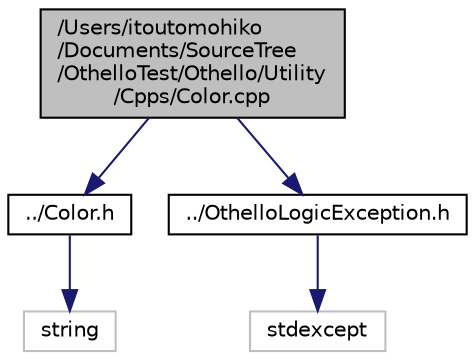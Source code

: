 digraph "/Users/itoutomohiko/Documents/SourceTree/OthelloTest/Othello/Utility/Cpps/Color.cpp"
{
  edge [fontname="Helvetica",fontsize="10",labelfontname="Helvetica",labelfontsize="10"];
  node [fontname="Helvetica",fontsize="10",shape=record];
  Node1 [label="/Users/itoutomohiko\l/Documents/SourceTree\l/OthelloTest/Othello/Utility\l/Cpps/Color.cpp",height=0.2,width=0.4,color="black", fillcolor="grey75", style="filled", fontcolor="black"];
  Node1 -> Node2 [color="midnightblue",fontsize="10",style="solid",fontname="Helvetica"];
  Node2 [label="../Color.h",height=0.2,width=0.4,color="black", fillcolor="white", style="filled",URL="$d9/df8/_color_8h.html"];
  Node2 -> Node3 [color="midnightblue",fontsize="10",style="solid",fontname="Helvetica"];
  Node3 [label="string",height=0.2,width=0.4,color="grey75", fillcolor="white", style="filled"];
  Node1 -> Node4 [color="midnightblue",fontsize="10",style="solid",fontname="Helvetica"];
  Node4 [label="../OthelloLogicException.h",height=0.2,width=0.4,color="black", fillcolor="white", style="filled",URL="$d2/d04/_othello_logic_exception_8h.html"];
  Node4 -> Node5 [color="midnightblue",fontsize="10",style="solid",fontname="Helvetica"];
  Node5 [label="stdexcept",height=0.2,width=0.4,color="grey75", fillcolor="white", style="filled"];
}
